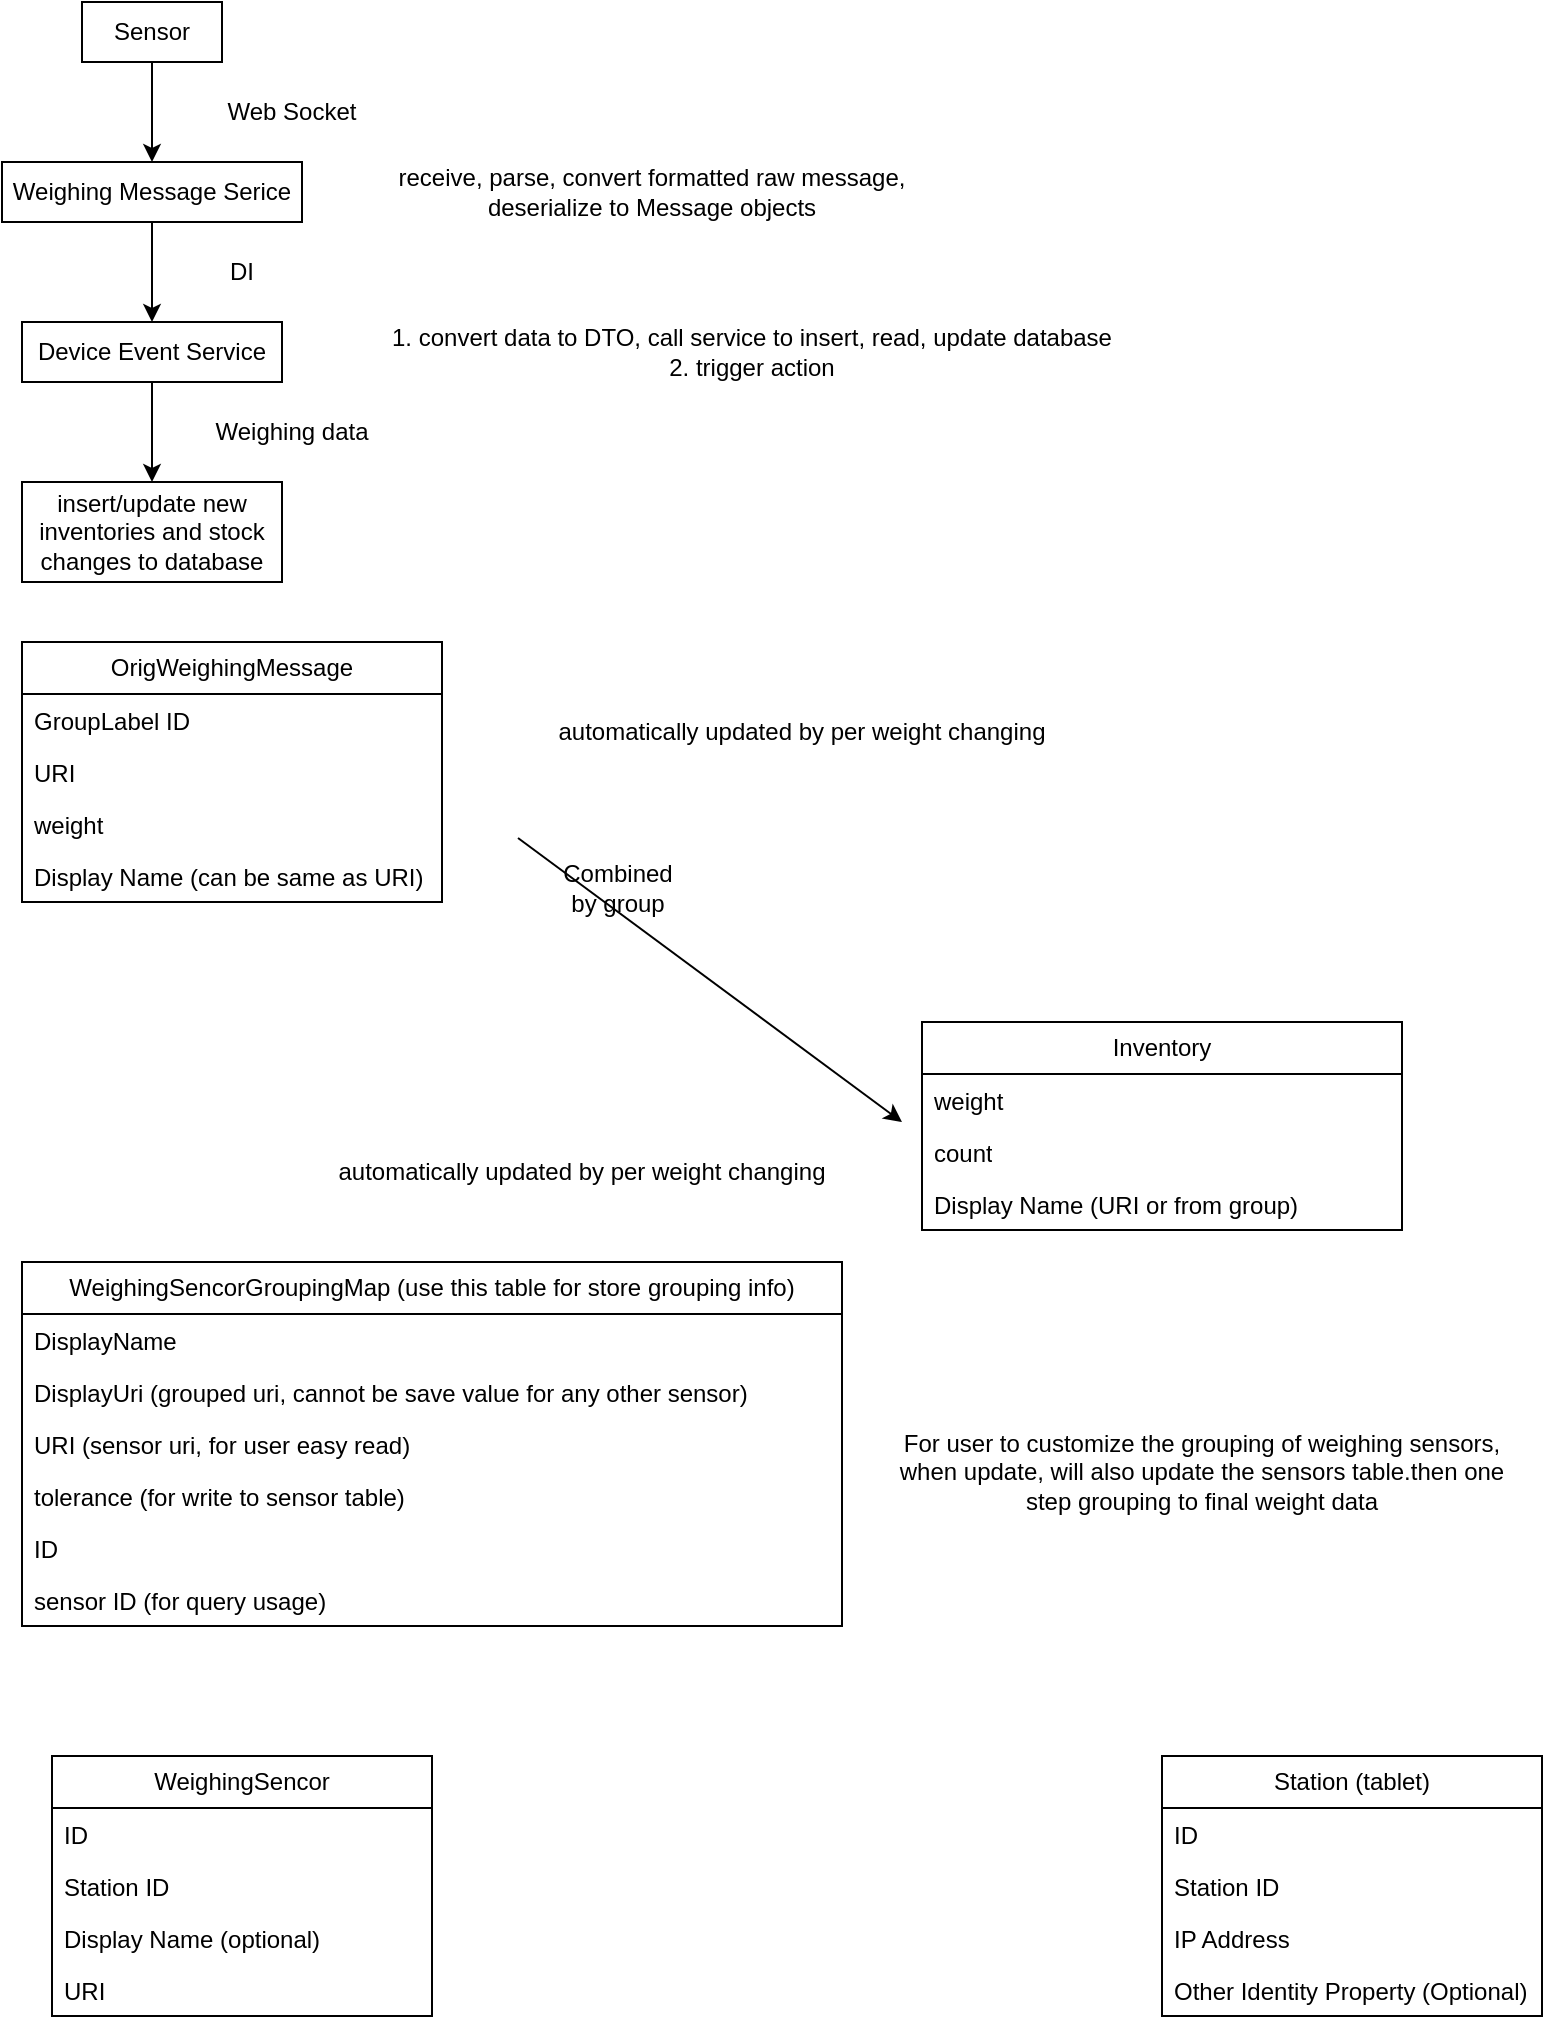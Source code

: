 <mxfile version="21.6.1" type="github">
  <diagram name="Page-1" id="g2EqJDqqHSg5bsciTpXf">
    <mxGraphModel dx="1333" dy="745" grid="1" gridSize="10" guides="1" tooltips="1" connect="1" arrows="1" fold="1" page="1" pageScale="1" pageWidth="850" pageHeight="1100" math="0" shadow="0">
      <root>
        <mxCell id="0" />
        <mxCell id="1" parent="0" />
        <mxCell id="YwLk0Me3PfGXyI9yVeYp-7" style="edgeStyle=orthogonalEdgeStyle;rounded=0;orthogonalLoop=1;jettySize=auto;html=1;" parent="1" source="YwLk0Me3PfGXyI9yVeYp-2" target="YwLk0Me3PfGXyI9yVeYp-6" edge="1">
          <mxGeometry relative="1" as="geometry" />
        </mxCell>
        <mxCell id="YwLk0Me3PfGXyI9yVeYp-2" value="Sensor" style="rounded=0;whiteSpace=wrap;html=1;" parent="1" vertex="1">
          <mxGeometry x="100" y="40" width="70" height="30" as="geometry" />
        </mxCell>
        <mxCell id="YwLk0Me3PfGXyI9yVeYp-13" style="edgeStyle=orthogonalEdgeStyle;rounded=0;orthogonalLoop=1;jettySize=auto;html=1;entryX=0.5;entryY=0;entryDx=0;entryDy=0;" parent="1" source="YwLk0Me3PfGXyI9yVeYp-6" target="YwLk0Me3PfGXyI9yVeYp-11" edge="1">
          <mxGeometry relative="1" as="geometry" />
        </mxCell>
        <mxCell id="YwLk0Me3PfGXyI9yVeYp-6" value="Weighing Message Serice" style="rounded=0;whiteSpace=wrap;html=1;" parent="1" vertex="1">
          <mxGeometry x="60" y="120" width="150" height="30" as="geometry" />
        </mxCell>
        <mxCell id="YwLk0Me3PfGXyI9yVeYp-8" value="Web Socket" style="text;html=1;strokeColor=none;fillColor=none;align=center;verticalAlign=middle;whiteSpace=wrap;rounded=0;" parent="1" vertex="1">
          <mxGeometry x="150" y="80" width="110" height="30" as="geometry" />
        </mxCell>
        <mxCell id="YwLk0Me3PfGXyI9yVeYp-10" value="receive, parse, convert formatted raw message, deserialize to Message objects" style="text;html=1;strokeColor=none;fillColor=none;align=center;verticalAlign=middle;whiteSpace=wrap;rounded=0;" parent="1" vertex="1">
          <mxGeometry x="230" y="120" width="310" height="30" as="geometry" />
        </mxCell>
        <mxCell id="YwLk0Me3PfGXyI9yVeYp-61" style="edgeStyle=orthogonalEdgeStyle;rounded=0;orthogonalLoop=1;jettySize=auto;html=1;entryX=0.5;entryY=0;entryDx=0;entryDy=0;" parent="1" source="YwLk0Me3PfGXyI9yVeYp-11" target="YwLk0Me3PfGXyI9yVeYp-60" edge="1">
          <mxGeometry relative="1" as="geometry" />
        </mxCell>
        <mxCell id="YwLk0Me3PfGXyI9yVeYp-11" value="Device Event Service" style="rounded=0;whiteSpace=wrap;html=1;" parent="1" vertex="1">
          <mxGeometry x="70" y="200" width="130" height="30" as="geometry" />
        </mxCell>
        <mxCell id="YwLk0Me3PfGXyI9yVeYp-14" value="DI" style="text;html=1;strokeColor=none;fillColor=none;align=center;verticalAlign=middle;whiteSpace=wrap;rounded=0;" parent="1" vertex="1">
          <mxGeometry x="150" y="160" width="60" height="30" as="geometry" />
        </mxCell>
        <mxCell id="YwLk0Me3PfGXyI9yVeYp-15" value="1. convert data to DTO, call service to insert, read, update database&lt;br&gt;2. trigger action&lt;br&gt;" style="text;html=1;strokeColor=none;fillColor=none;align=center;verticalAlign=middle;whiteSpace=wrap;rounded=0;" parent="1" vertex="1">
          <mxGeometry x="230" y="200" width="410" height="30" as="geometry" />
        </mxCell>
        <mxCell id="YwLk0Me3PfGXyI9yVeYp-23" value="OrigWeighingMessage" style="swimlane;fontStyle=0;childLayout=stackLayout;horizontal=1;startSize=26;fillColor=none;horizontalStack=0;resizeParent=1;resizeParentMax=0;resizeLast=0;collapsible=1;marginBottom=0;whiteSpace=wrap;html=1;" parent="1" vertex="1">
          <mxGeometry x="70" y="360" width="210" height="130" as="geometry" />
        </mxCell>
        <mxCell id="YwLk0Me3PfGXyI9yVeYp-24" value="GroupLabel ID" style="text;strokeColor=none;fillColor=none;align=left;verticalAlign=top;spacingLeft=4;spacingRight=4;overflow=hidden;rotatable=0;points=[[0,0.5],[1,0.5]];portConstraint=eastwest;whiteSpace=wrap;html=1;" parent="YwLk0Me3PfGXyI9yVeYp-23" vertex="1">
          <mxGeometry y="26" width="210" height="26" as="geometry" />
        </mxCell>
        <mxCell id="YwLk0Me3PfGXyI9yVeYp-25" value="URI" style="text;strokeColor=none;fillColor=none;align=left;verticalAlign=top;spacingLeft=4;spacingRight=4;overflow=hidden;rotatable=0;points=[[0,0.5],[1,0.5]];portConstraint=eastwest;whiteSpace=wrap;html=1;" parent="YwLk0Me3PfGXyI9yVeYp-23" vertex="1">
          <mxGeometry y="52" width="210" height="26" as="geometry" />
        </mxCell>
        <mxCell id="YwLk0Me3PfGXyI9yVeYp-59" value="weight" style="text;strokeColor=none;fillColor=none;align=left;verticalAlign=top;spacingLeft=4;spacingRight=4;overflow=hidden;rotatable=0;points=[[0,0.5],[1,0.5]];portConstraint=eastwest;whiteSpace=wrap;html=1;" parent="YwLk0Me3PfGXyI9yVeYp-23" vertex="1">
          <mxGeometry y="78" width="210" height="26" as="geometry" />
        </mxCell>
        <mxCell id="YwLk0Me3PfGXyI9yVeYp-26" value="Display Name (can be same as URI)" style="text;strokeColor=none;fillColor=none;align=left;verticalAlign=top;spacingLeft=4;spacingRight=4;overflow=hidden;rotatable=0;points=[[0,0.5],[1,0.5]];portConstraint=eastwest;whiteSpace=wrap;html=1;" parent="YwLk0Me3PfGXyI9yVeYp-23" vertex="1">
          <mxGeometry y="104" width="210" height="26" as="geometry" />
        </mxCell>
        <mxCell id="YwLk0Me3PfGXyI9yVeYp-27" value="Inventory" style="swimlane;fontStyle=0;childLayout=stackLayout;horizontal=1;startSize=26;fillColor=none;horizontalStack=0;resizeParent=1;resizeParentMax=0;resizeLast=0;collapsible=1;marginBottom=0;whiteSpace=wrap;html=1;" parent="1" vertex="1">
          <mxGeometry x="520" y="550" width="240" height="104" as="geometry" />
        </mxCell>
        <mxCell id="YwLk0Me3PfGXyI9yVeYp-30" value="weight" style="text;strokeColor=none;fillColor=none;align=left;verticalAlign=top;spacingLeft=4;spacingRight=4;overflow=hidden;rotatable=0;points=[[0,0.5],[1,0.5]];portConstraint=eastwest;whiteSpace=wrap;html=1;" parent="YwLk0Me3PfGXyI9yVeYp-27" vertex="1">
          <mxGeometry y="26" width="240" height="26" as="geometry" />
        </mxCell>
        <mxCell id="YwLk0Me3PfGXyI9yVeYp-55" value="count" style="text;strokeColor=none;fillColor=none;align=left;verticalAlign=top;spacingLeft=4;spacingRight=4;overflow=hidden;rotatable=0;points=[[0,0.5],[1,0.5]];portConstraint=eastwest;whiteSpace=wrap;html=1;" parent="YwLk0Me3PfGXyI9yVeYp-27" vertex="1">
          <mxGeometry y="52" width="240" height="26" as="geometry" />
        </mxCell>
        <mxCell id="YwLk0Me3PfGXyI9yVeYp-56" value="Display Name (URI or from group)" style="text;strokeColor=none;fillColor=none;align=left;verticalAlign=top;spacingLeft=4;spacingRight=4;overflow=hidden;rotatable=0;points=[[0,0.5],[1,0.5]];portConstraint=eastwest;whiteSpace=wrap;html=1;" parent="YwLk0Me3PfGXyI9yVeYp-27" vertex="1">
          <mxGeometry y="78" width="240" height="26" as="geometry" />
        </mxCell>
        <mxCell id="YwLk0Me3PfGXyI9yVeYp-31" value="" style="endArrow=classic;html=1;rounded=0;" parent="1" edge="1">
          <mxGeometry width="50" height="50" relative="1" as="geometry">
            <mxPoint x="318" y="458" as="sourcePoint" />
            <mxPoint x="510" y="600" as="targetPoint" />
          </mxGeometry>
        </mxCell>
        <mxCell id="YwLk0Me3PfGXyI9yVeYp-32" value="Combined by group" style="text;html=1;strokeColor=none;fillColor=none;align=center;verticalAlign=middle;whiteSpace=wrap;rounded=0;" parent="1" vertex="1">
          <mxGeometry x="338" y="468" width="60" height="30" as="geometry" />
        </mxCell>
        <mxCell id="YwLk0Me3PfGXyI9yVeYp-33" value="WeighingSencorGroupingMap (use this table for store grouping info)" style="swimlane;fontStyle=0;childLayout=stackLayout;horizontal=1;startSize=26;fillColor=none;horizontalStack=0;resizeParent=1;resizeParentMax=0;resizeLast=0;collapsible=1;marginBottom=0;whiteSpace=wrap;html=1;" parent="1" vertex="1">
          <mxGeometry x="70" y="670" width="410" height="182" as="geometry" />
        </mxCell>
        <mxCell id="YwLk0Me3PfGXyI9yVeYp-34" value="DisplayName" style="text;strokeColor=none;fillColor=none;align=left;verticalAlign=top;spacingLeft=4;spacingRight=4;overflow=hidden;rotatable=0;points=[[0,0.5],[1,0.5]];portConstraint=eastwest;whiteSpace=wrap;html=1;" parent="YwLk0Me3PfGXyI9yVeYp-33" vertex="1">
          <mxGeometry y="26" width="410" height="26" as="geometry" />
        </mxCell>
        <mxCell id="6Ccr-EvMf95xSFk4ReWp-1" value="DisplayUri (grouped uri, cannot be save value for any other sensor)" style="text;strokeColor=none;fillColor=none;align=left;verticalAlign=top;spacingLeft=4;spacingRight=4;overflow=hidden;rotatable=0;points=[[0,0.5],[1,0.5]];portConstraint=eastwest;whiteSpace=wrap;html=1;" vertex="1" parent="YwLk0Me3PfGXyI9yVeYp-33">
          <mxGeometry y="52" width="410" height="26" as="geometry" />
        </mxCell>
        <mxCell id="YwLk0Me3PfGXyI9yVeYp-35" value="URI (sensor uri, for user easy read)" style="text;strokeColor=none;fillColor=none;align=left;verticalAlign=top;spacingLeft=4;spacingRight=4;overflow=hidden;rotatable=0;points=[[0,0.5],[1,0.5]];portConstraint=eastwest;whiteSpace=wrap;html=1;" parent="YwLk0Me3PfGXyI9yVeYp-33" vertex="1">
          <mxGeometry y="78" width="410" height="26" as="geometry" />
        </mxCell>
        <mxCell id="YwLk0Me3PfGXyI9yVeYp-58" value="tolerance (for write to sensor table)" style="text;strokeColor=none;fillColor=none;align=left;verticalAlign=top;spacingLeft=4;spacingRight=4;overflow=hidden;rotatable=0;points=[[0,0.5],[1,0.5]];portConstraint=eastwest;whiteSpace=wrap;html=1;" parent="YwLk0Me3PfGXyI9yVeYp-33" vertex="1">
          <mxGeometry y="104" width="410" height="26" as="geometry" />
        </mxCell>
        <mxCell id="YwLk0Me3PfGXyI9yVeYp-36" value="ID" style="text;strokeColor=none;fillColor=none;align=left;verticalAlign=top;spacingLeft=4;spacingRight=4;overflow=hidden;rotatable=0;points=[[0,0.5],[1,0.5]];portConstraint=eastwest;whiteSpace=wrap;html=1;" parent="YwLk0Me3PfGXyI9yVeYp-33" vertex="1">
          <mxGeometry y="130" width="410" height="26" as="geometry" />
        </mxCell>
        <mxCell id="6Ccr-EvMf95xSFk4ReWp-3" value="sensor ID (for query usage)" style="text;strokeColor=none;fillColor=none;align=left;verticalAlign=top;spacingLeft=4;spacingRight=4;overflow=hidden;rotatable=0;points=[[0,0.5],[1,0.5]];portConstraint=eastwest;whiteSpace=wrap;html=1;" vertex="1" parent="YwLk0Me3PfGXyI9yVeYp-33">
          <mxGeometry y="156" width="410" height="26" as="geometry" />
        </mxCell>
        <mxCell id="YwLk0Me3PfGXyI9yVeYp-37" value="WeighingSencor" style="swimlane;fontStyle=0;childLayout=stackLayout;horizontal=1;startSize=26;fillColor=none;horizontalStack=0;resizeParent=1;resizeParentMax=0;resizeLast=0;collapsible=1;marginBottom=0;whiteSpace=wrap;html=1;" parent="1" vertex="1">
          <mxGeometry x="85" y="917" width="190" height="130" as="geometry">
            <mxRectangle x="90" y="590" width="130" height="30" as="alternateBounds" />
          </mxGeometry>
        </mxCell>
        <mxCell id="YwLk0Me3PfGXyI9yVeYp-43" value="ID" style="text;strokeColor=none;fillColor=none;align=left;verticalAlign=top;spacingLeft=4;spacingRight=4;overflow=hidden;rotatable=0;points=[[0,0.5],[1,0.5]];portConstraint=eastwest;whiteSpace=wrap;html=1;" parent="YwLk0Me3PfGXyI9yVeYp-37" vertex="1">
          <mxGeometry y="26" width="190" height="26" as="geometry" />
        </mxCell>
        <mxCell id="YwLk0Me3PfGXyI9yVeYp-42" value="Station ID" style="text;strokeColor=none;fillColor=none;align=left;verticalAlign=top;spacingLeft=4;spacingRight=4;overflow=hidden;rotatable=0;points=[[0,0.5],[1,0.5]];portConstraint=eastwest;whiteSpace=wrap;html=1;" parent="YwLk0Me3PfGXyI9yVeYp-37" vertex="1">
          <mxGeometry y="52" width="190" height="26" as="geometry" />
        </mxCell>
        <mxCell id="YwLk0Me3PfGXyI9yVeYp-38" value="Display Name (optional)" style="text;strokeColor=none;fillColor=none;align=left;verticalAlign=top;spacingLeft=4;spacingRight=4;overflow=hidden;rotatable=0;points=[[0,0.5],[1,0.5]];portConstraint=eastwest;whiteSpace=wrap;html=1;" parent="YwLk0Me3PfGXyI9yVeYp-37" vertex="1">
          <mxGeometry y="78" width="190" height="26" as="geometry" />
        </mxCell>
        <mxCell id="YwLk0Me3PfGXyI9yVeYp-44" value="URI" style="text;strokeColor=none;fillColor=none;align=left;verticalAlign=top;spacingLeft=4;spacingRight=4;overflow=hidden;rotatable=0;points=[[0,0.5],[1,0.5]];portConstraint=eastwest;whiteSpace=wrap;html=1;" parent="YwLk0Me3PfGXyI9yVeYp-37" vertex="1">
          <mxGeometry y="104" width="190" height="26" as="geometry" />
        </mxCell>
        <mxCell id="YwLk0Me3PfGXyI9yVeYp-45" value="Station (tablet)" style="swimlane;fontStyle=0;childLayout=stackLayout;horizontal=1;startSize=26;fillColor=none;horizontalStack=0;resizeParent=1;resizeParentMax=0;resizeLast=0;collapsible=1;marginBottom=0;whiteSpace=wrap;html=1;" parent="1" vertex="1">
          <mxGeometry x="640" y="917" width="190" height="130" as="geometry">
            <mxRectangle x="90" y="590" width="130" height="30" as="alternateBounds" />
          </mxGeometry>
        </mxCell>
        <mxCell id="YwLk0Me3PfGXyI9yVeYp-46" value="ID" style="text;strokeColor=none;fillColor=none;align=left;verticalAlign=top;spacingLeft=4;spacingRight=4;overflow=hidden;rotatable=0;points=[[0,0.5],[1,0.5]];portConstraint=eastwest;whiteSpace=wrap;html=1;" parent="YwLk0Me3PfGXyI9yVeYp-45" vertex="1">
          <mxGeometry y="26" width="190" height="26" as="geometry" />
        </mxCell>
        <mxCell id="YwLk0Me3PfGXyI9yVeYp-47" value="Station ID" style="text;strokeColor=none;fillColor=none;align=left;verticalAlign=top;spacingLeft=4;spacingRight=4;overflow=hidden;rotatable=0;points=[[0,0.5],[1,0.5]];portConstraint=eastwest;whiteSpace=wrap;html=1;" parent="YwLk0Me3PfGXyI9yVeYp-45" vertex="1">
          <mxGeometry y="52" width="190" height="26" as="geometry" />
        </mxCell>
        <mxCell id="YwLk0Me3PfGXyI9yVeYp-48" value="IP Address" style="text;strokeColor=none;fillColor=none;align=left;verticalAlign=top;spacingLeft=4;spacingRight=4;overflow=hidden;rotatable=0;points=[[0,0.5],[1,0.5]];portConstraint=eastwest;whiteSpace=wrap;html=1;" parent="YwLk0Me3PfGXyI9yVeYp-45" vertex="1">
          <mxGeometry y="78" width="190" height="26" as="geometry" />
        </mxCell>
        <mxCell id="YwLk0Me3PfGXyI9yVeYp-50" value="Other Identity Property (Optional)" style="text;strokeColor=none;fillColor=none;align=left;verticalAlign=top;spacingLeft=4;spacingRight=4;overflow=hidden;rotatable=0;points=[[0,0.5],[1,0.5]];portConstraint=eastwest;whiteSpace=wrap;html=1;" parent="YwLk0Me3PfGXyI9yVeYp-45" vertex="1">
          <mxGeometry y="104" width="190" height="26" as="geometry" />
        </mxCell>
        <mxCell id="YwLk0Me3PfGXyI9yVeYp-54" value="For user to customize the grouping of weighing sensors, when update, will also update the sensors table.then one step grouping to final weight data" style="text;html=1;strokeColor=none;fillColor=none;align=center;verticalAlign=middle;whiteSpace=wrap;rounded=0;" parent="1" vertex="1">
          <mxGeometry x="500" y="720" width="320" height="110" as="geometry" />
        </mxCell>
        <mxCell id="YwLk0Me3PfGXyI9yVeYp-60" value="insert/update new inventories and stock changes to database" style="rounded=0;whiteSpace=wrap;html=1;" parent="1" vertex="1">
          <mxGeometry x="70" y="280" width="130" height="50" as="geometry" />
        </mxCell>
        <mxCell id="YwLk0Me3PfGXyI9yVeYp-62" value="Weighing data" style="text;html=1;strokeColor=none;fillColor=none;align=center;verticalAlign=middle;whiteSpace=wrap;rounded=0;" parent="1" vertex="1">
          <mxGeometry x="150" y="240" width="110" height="30" as="geometry" />
        </mxCell>
        <mxCell id="6Ccr-EvMf95xSFk4ReWp-4" value="automatically updated by per weight changing" style="text;html=1;strokeColor=none;fillColor=none;align=center;verticalAlign=middle;whiteSpace=wrap;rounded=0;" vertex="1" parent="1">
          <mxGeometry x="310" y="390" width="300" height="30" as="geometry" />
        </mxCell>
        <mxCell id="6Ccr-EvMf95xSFk4ReWp-5" value="automatically updated by per weight changing" style="text;html=1;strokeColor=none;fillColor=none;align=center;verticalAlign=middle;whiteSpace=wrap;rounded=0;" vertex="1" parent="1">
          <mxGeometry x="200" y="610" width="300" height="30" as="geometry" />
        </mxCell>
      </root>
    </mxGraphModel>
  </diagram>
</mxfile>
